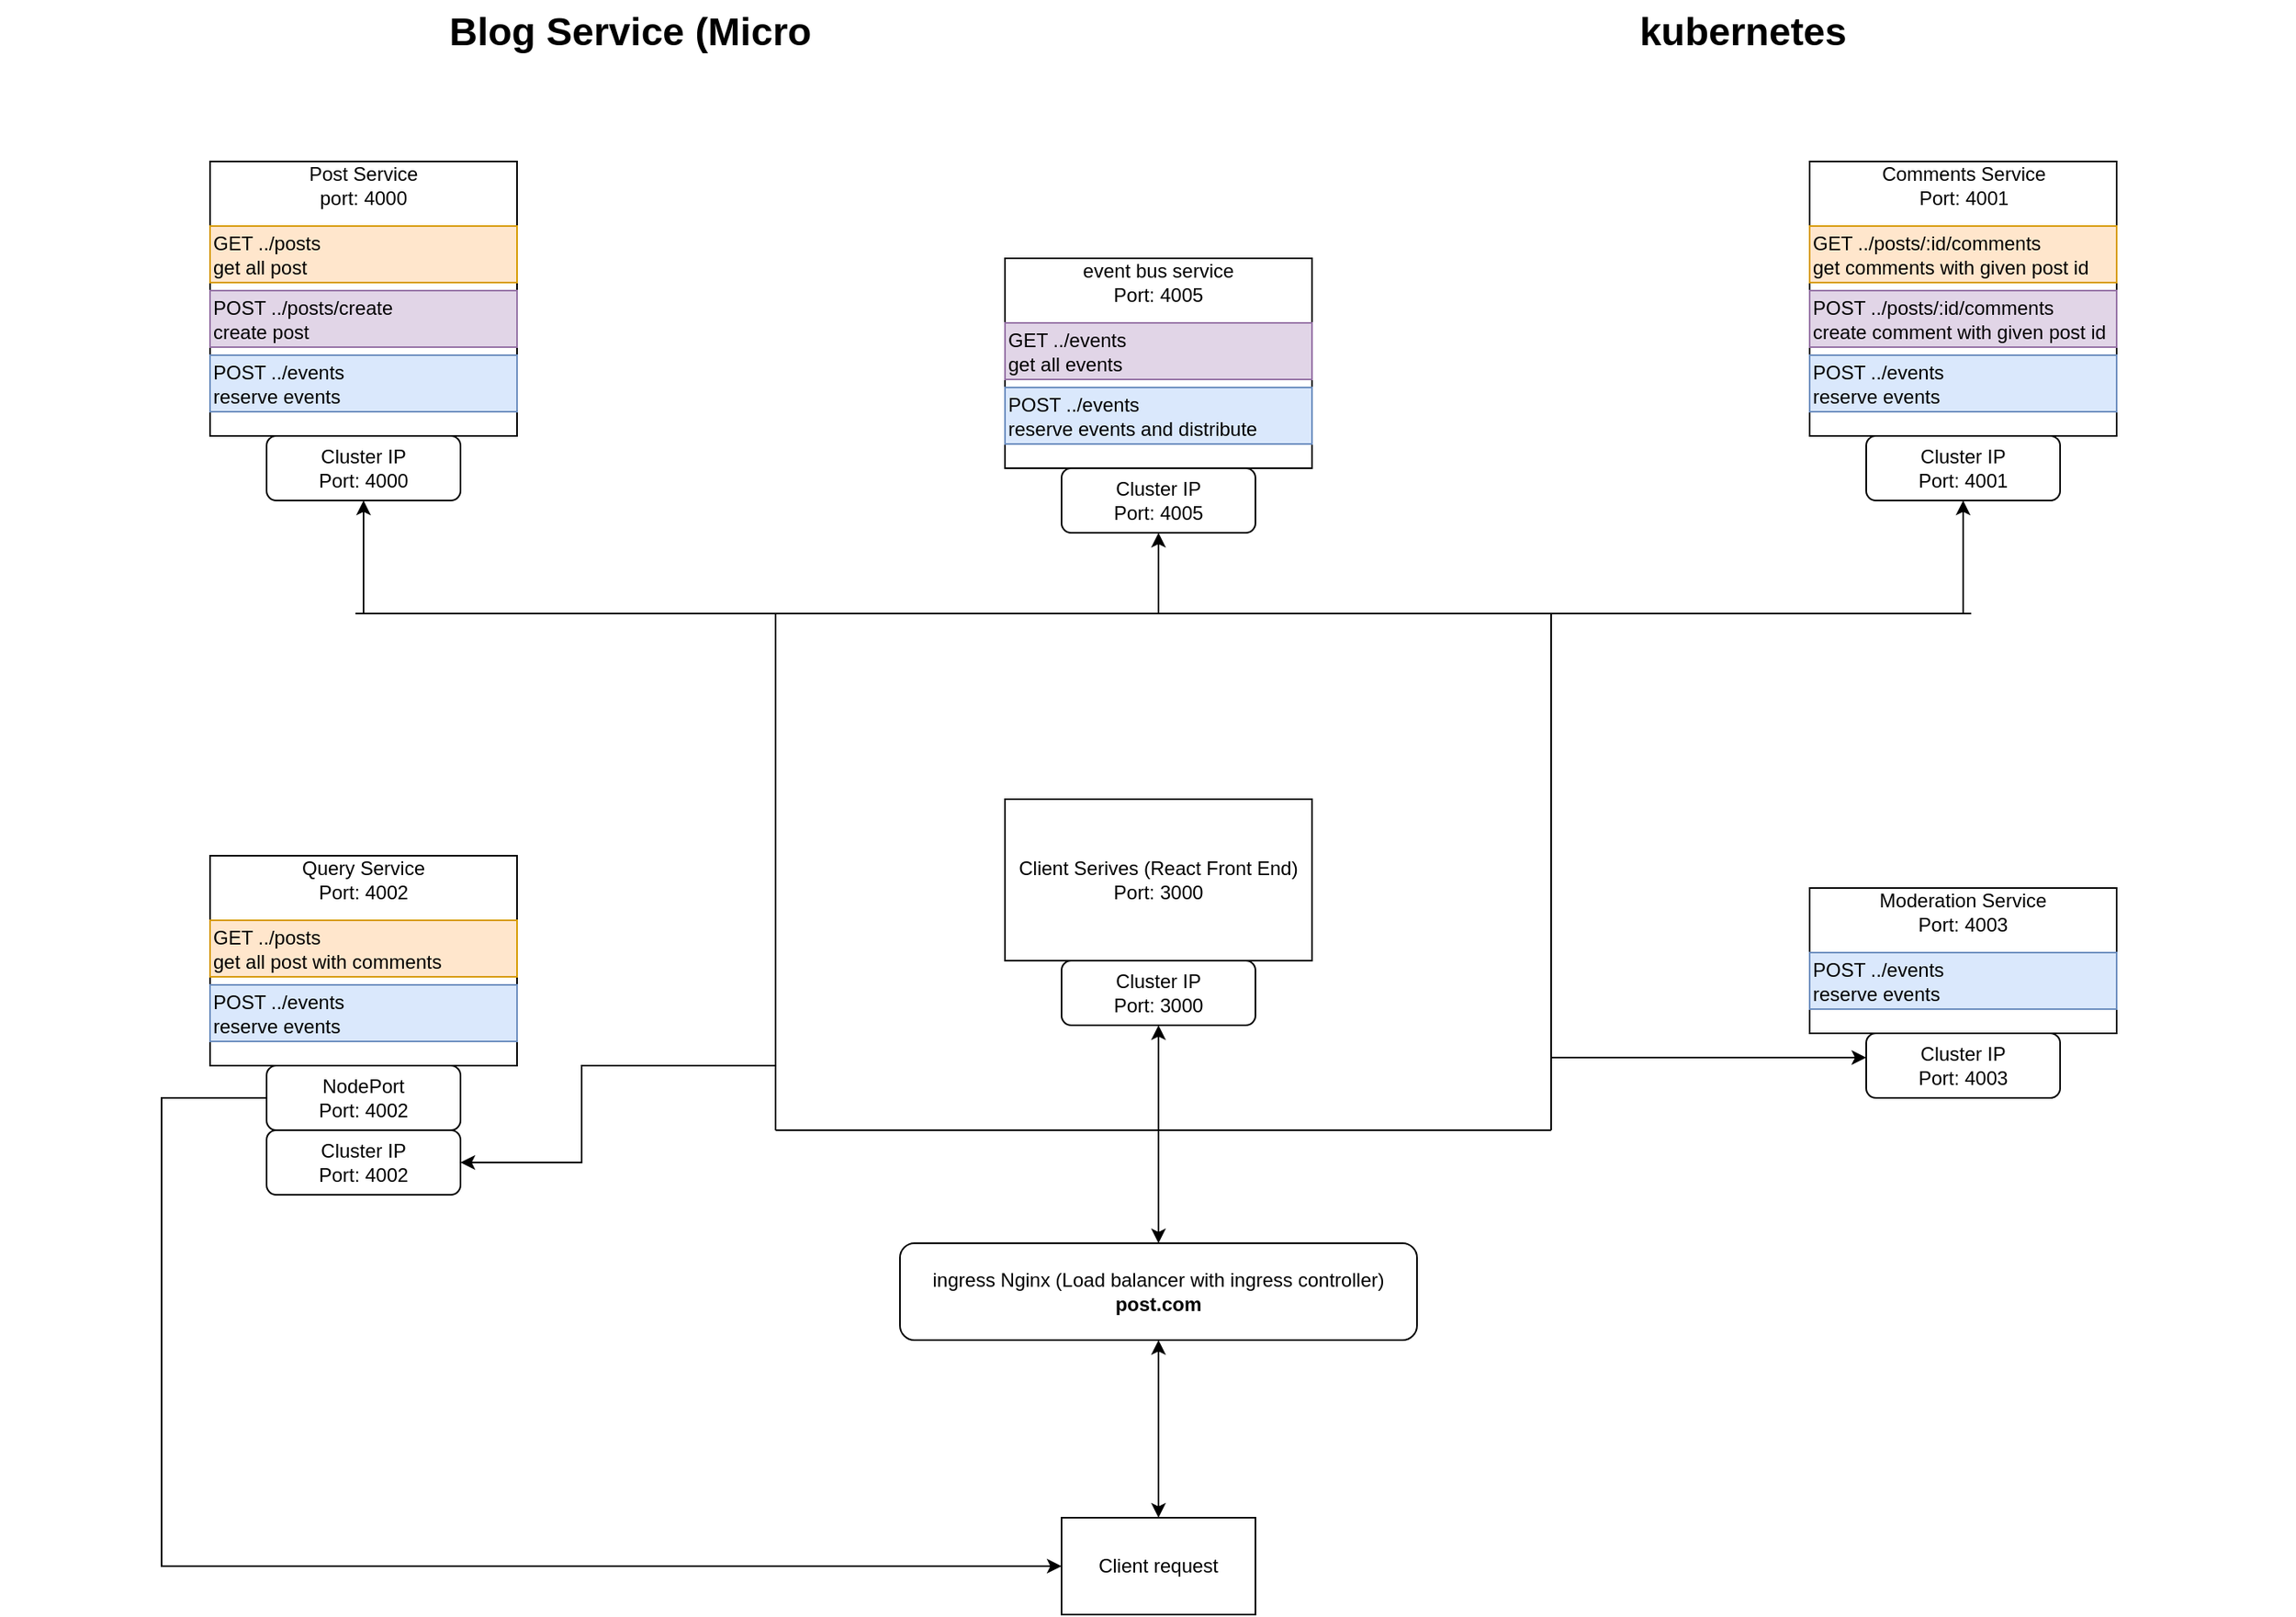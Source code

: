 <mxfile version="20.3.0" type="device"><diagram name="Page-1" id="197159a0-c6a4-9194-75a8-e4174976684c"><mxGraphModel dx="496" dy="311" grid="1" gridSize="10" guides="1" tooltips="1" connect="1" arrows="1" fold="1" page="1" pageScale="1.5" pageWidth="1169" pageHeight="826" background="none" math="0" shadow="0"><root><mxCell id="0" style=";html=1;"/><mxCell id="1" style=";html=1;" parent="0"/><mxCell id="1257a543d1cacc4b-52" value="Blog Service (Micro Services Architecture handle by docker and kubernetes" style="text;strokeColor=none;fillColor=none;html=1;fontSize=24;fontStyle=1;verticalAlign=middle;align=center;" parent="1" vertex="1"><mxGeometry x="160" y="60" width="1420" height="40" as="geometry"/></mxCell><mxCell id="k7NgCjO5j40j_ZODfE2u-2" value="" style="rounded=0;whiteSpace=wrap;html=1;" vertex="1" parent="1"><mxGeometry x="290" y="160" width="190" height="170" as="geometry"/></mxCell><mxCell id="k7NgCjO5j40j_ZODfE2u-3" value="Post Service&lt;br&gt;port: 4000" style="text;html=1;strokeColor=none;fillColor=none;align=center;verticalAlign=middle;whiteSpace=wrap;rounded=0;" vertex="1" parent="1"><mxGeometry x="350" y="160" width="70" height="30" as="geometry"/></mxCell><mxCell id="k7NgCjO5j40j_ZODfE2u-4" value="GET ../posts&lt;br&gt;get all post" style="rounded=0;whiteSpace=wrap;html=1;align=left;fillColor=#ffe6cc;strokeColor=#d79b00;" vertex="1" parent="1"><mxGeometry x="290" y="200" width="190" height="35" as="geometry"/></mxCell><mxCell id="k7NgCjO5j40j_ZODfE2u-5" value="POST ../posts/create&lt;br&gt;create post" style="rounded=0;whiteSpace=wrap;html=1;align=left;fillColor=#e1d5e7;strokeColor=#9673a6;" vertex="1" parent="1"><mxGeometry x="290" y="240" width="190" height="35" as="geometry"/></mxCell><mxCell id="k7NgCjO5j40j_ZODfE2u-6" value="POST ../events&lt;br&gt;reserve events" style="rounded=0;whiteSpace=wrap;html=1;align=left;fillColor=#dae8fc;strokeColor=#6c8ebf;" vertex="1" parent="1"><mxGeometry x="290" y="280" width="190" height="35" as="geometry"/></mxCell><mxCell id="k7NgCjO5j40j_ZODfE2u-7" value="" style="rounded=0;whiteSpace=wrap;html=1;" vertex="1" parent="1"><mxGeometry x="1280" y="160" width="190" height="170" as="geometry"/></mxCell><mxCell id="k7NgCjO5j40j_ZODfE2u-8" value="Comments Service&lt;br&gt;Port: 4001" style="text;html=1;strokeColor=none;fillColor=none;align=center;verticalAlign=middle;whiteSpace=wrap;rounded=0;" vertex="1" parent="1"><mxGeometry x="1322.5" y="160" width="105" height="30" as="geometry"/></mxCell><mxCell id="k7NgCjO5j40j_ZODfE2u-9" value="GET ../posts/:id/comments&lt;br&gt;get comments with given post id" style="rounded=0;whiteSpace=wrap;html=1;align=left;fillColor=#ffe6cc;strokeColor=#d79b00;" vertex="1" parent="1"><mxGeometry x="1280" y="200" width="190" height="35" as="geometry"/></mxCell><mxCell id="k7NgCjO5j40j_ZODfE2u-11" value="POST ../events&lt;br&gt;reserve events" style="rounded=0;whiteSpace=wrap;html=1;align=left;fillColor=#dae8fc;strokeColor=#6c8ebf;" vertex="1" parent="1"><mxGeometry x="1280" y="280" width="190" height="35" as="geometry"/></mxCell><mxCell id="k7NgCjO5j40j_ZODfE2u-12" value="POST ../posts/:id/comments&lt;br&gt;create comment with given post id" style="rounded=0;whiteSpace=wrap;html=1;align=left;fillColor=#e1d5e7;strokeColor=#9673a6;" vertex="1" parent="1"><mxGeometry x="1280" y="240" width="190" height="35" as="geometry"/></mxCell><mxCell id="k7NgCjO5j40j_ZODfE2u-13" value="" style="rounded=0;whiteSpace=wrap;html=1;" vertex="1" parent="1"><mxGeometry x="290" y="590" width="190" height="130" as="geometry"/></mxCell><mxCell id="k7NgCjO5j40j_ZODfE2u-14" value="Query Service&lt;br&gt;Port: 4002" style="text;html=1;strokeColor=none;fillColor=none;align=center;verticalAlign=middle;whiteSpace=wrap;rounded=0;" vertex="1" parent="1"><mxGeometry x="345" y="590" width="80" height="30" as="geometry"/></mxCell><mxCell id="k7NgCjO5j40j_ZODfE2u-15" value="GET ../posts&lt;br&gt;get all post with comments" style="rounded=0;whiteSpace=wrap;html=1;align=left;fillColor=#ffe6cc;strokeColor=#d79b00;" vertex="1" parent="1"><mxGeometry x="290" y="630" width="190" height="35" as="geometry"/></mxCell><mxCell id="k7NgCjO5j40j_ZODfE2u-16" value="POST ../events&lt;br&gt;reserve events" style="rounded=0;whiteSpace=wrap;html=1;align=left;fillColor=#dae8fc;strokeColor=#6c8ebf;" vertex="1" parent="1"><mxGeometry x="290" y="670" width="190" height="35" as="geometry"/></mxCell><mxCell id="k7NgCjO5j40j_ZODfE2u-18" value="" style="rounded=0;whiteSpace=wrap;html=1;" vertex="1" parent="1"><mxGeometry x="1280" y="610" width="190" height="90" as="geometry"/></mxCell><mxCell id="k7NgCjO5j40j_ZODfE2u-19" value="Moderation Service&lt;br&gt;Port: 4003" style="text;html=1;strokeColor=none;fillColor=none;align=center;verticalAlign=middle;whiteSpace=wrap;rounded=0;" vertex="1" parent="1"><mxGeometry x="1320" y="610" width="110" height="30" as="geometry"/></mxCell><mxCell id="k7NgCjO5j40j_ZODfE2u-22" value="POST ../events&lt;br&gt;reserve events" style="rounded=0;whiteSpace=wrap;html=1;align=left;fillColor=#dae8fc;strokeColor=#6c8ebf;" vertex="1" parent="1"><mxGeometry x="1280" y="650" width="190" height="35" as="geometry"/></mxCell><mxCell id="k7NgCjO5j40j_ZODfE2u-26" value="" style="rounded=0;whiteSpace=wrap;html=1;" vertex="1" parent="1"><mxGeometry x="782" y="220" width="190" height="130" as="geometry"/></mxCell><mxCell id="k7NgCjO5j40j_ZODfE2u-27" value="event bus service&lt;br&gt;Port: 4005" style="text;html=1;strokeColor=none;fillColor=none;align=center;verticalAlign=middle;whiteSpace=wrap;rounded=0;" vertex="1" parent="1"><mxGeometry x="822" y="220" width="110" height="30" as="geometry"/></mxCell><mxCell id="k7NgCjO5j40j_ZODfE2u-28" value="GET ../events&lt;br&gt;get all events" style="rounded=0;whiteSpace=wrap;html=1;align=left;fillColor=#e1d5e7;strokeColor=#9673a6;" vertex="1" parent="1"><mxGeometry x="782" y="260" width="190" height="35" as="geometry"/></mxCell><mxCell id="k7NgCjO5j40j_ZODfE2u-29" value="POST ../events&lt;br&gt;reserve events and distribute" style="rounded=0;whiteSpace=wrap;html=1;align=left;fillColor=#dae8fc;strokeColor=#6c8ebf;" vertex="1" parent="1"><mxGeometry x="782" y="300" width="190" height="35" as="geometry"/></mxCell><mxCell id="k7NgCjO5j40j_ZODfE2u-30" style="edgeStyle=orthogonalEdgeStyle;rounded=0;orthogonalLoop=1;jettySize=auto;html=1;exitX=0.5;exitY=1;exitDx=0;exitDy=0;" edge="1" parent="1" source="k7NgCjO5j40j_ZODfE2u-28" target="k7NgCjO5j40j_ZODfE2u-28"><mxGeometry relative="1" as="geometry"/></mxCell><mxCell id="k7NgCjO5j40j_ZODfE2u-31" value="" style="rounded=0;whiteSpace=wrap;html=1;" vertex="1" parent="1"><mxGeometry x="782" y="555" width="190" height="100" as="geometry"/></mxCell><mxCell id="k7NgCjO5j40j_ZODfE2u-32" value="Client Serives (React Front End)&lt;br&gt;Port: 3000" style="text;html=1;strokeColor=none;fillColor=none;align=center;verticalAlign=middle;whiteSpace=wrap;rounded=0;" vertex="1" parent="1"><mxGeometry x="787" y="590" width="180" height="30" as="geometry"/></mxCell><mxCell id="k7NgCjO5j40j_ZODfE2u-35" style="edgeStyle=orthogonalEdgeStyle;rounded=0;orthogonalLoop=1;jettySize=auto;html=1;exitX=0.5;exitY=1;exitDx=0;exitDy=0;" edge="1" parent="1"><mxGeometry relative="1" as="geometry"><mxPoint x="877" y="605" as="sourcePoint"/><mxPoint x="877" y="605" as="targetPoint"/></mxGeometry></mxCell><mxCell id="k7NgCjO5j40j_ZODfE2u-36" value="NodePort&lt;br&gt;Port: 4002" style="rounded=1;whiteSpace=wrap;html=1;" vertex="1" parent="1"><mxGeometry x="325" y="720" width="120" height="40" as="geometry"/></mxCell><mxCell id="k7NgCjO5j40j_ZODfE2u-39" value="Cluster IP&lt;br&gt;Port: 4000" style="rounded=1;whiteSpace=wrap;html=1;" vertex="1" parent="1"><mxGeometry x="325" y="330" width="120" height="40" as="geometry"/></mxCell><mxCell id="k7NgCjO5j40j_ZODfE2u-44" value="ingress Nginx (Load balancer with ingress controller)&lt;br&gt;&lt;b&gt;post.com&lt;/b&gt;" style="rounded=1;whiteSpace=wrap;html=1;" vertex="1" parent="1"><mxGeometry x="717" y="830" width="320" height="60" as="geometry"/></mxCell><mxCell id="k7NgCjO5j40j_ZODfE2u-45" value="Client request" style="rounded=0;whiteSpace=wrap;html=1;" vertex="1" parent="1"><mxGeometry x="817" y="1000" width="120" height="60" as="geometry"/></mxCell><mxCell id="k7NgCjO5j40j_ZODfE2u-46" value="" style="endArrow=classic;startArrow=classic;html=1;rounded=0;exitX=0.5;exitY=0;exitDx=0;exitDy=0;entryX=0.5;entryY=1;entryDx=0;entryDy=0;" edge="1" parent="1" source="k7NgCjO5j40j_ZODfE2u-45" target="k7NgCjO5j40j_ZODfE2u-44"><mxGeometry width="50" height="50" relative="1" as="geometry"><mxPoint x="1020" y="810" as="sourcePoint"/><mxPoint x="870" y="900" as="targetPoint"/></mxGeometry></mxCell><mxCell id="k7NgCjO5j40j_ZODfE2u-49" value="" style="endArrow=classic;html=1;rounded=0;exitX=0;exitY=0.5;exitDx=0;exitDy=0;entryX=0;entryY=0.5;entryDx=0;entryDy=0;" edge="1" parent="1" source="k7NgCjO5j40j_ZODfE2u-36" target="k7NgCjO5j40j_ZODfE2u-45"><mxGeometry width="50" height="50" relative="1" as="geometry"><mxPoint x="660" y="660" as="sourcePoint"/><mxPoint x="800" y="1030" as="targetPoint"/><Array as="points"><mxPoint x="260" y="740"/><mxPoint x="260" y="1030"/></Array></mxGeometry></mxCell><mxCell id="k7NgCjO5j40j_ZODfE2u-50" value="" style="endArrow=none;html=1;rounded=0;" edge="1" parent="1"><mxGeometry width="50" height="50" relative="1" as="geometry"><mxPoint x="640" y="760" as="sourcePoint"/><mxPoint x="640" y="440" as="targetPoint"/></mxGeometry></mxCell><mxCell id="k7NgCjO5j40j_ZODfE2u-51" value="" style="endArrow=none;html=1;rounded=0;" edge="1" parent="1"><mxGeometry width="50" height="50" relative="1" as="geometry"><mxPoint x="1120" y="760" as="sourcePoint"/><mxPoint x="1120" y="440" as="targetPoint"/></mxGeometry></mxCell><mxCell id="k7NgCjO5j40j_ZODfE2u-52" value="" style="endArrow=none;html=1;rounded=0;" edge="1" parent="1"><mxGeometry width="50" height="50" relative="1" as="geometry"><mxPoint x="640" y="760" as="sourcePoint"/><mxPoint x="1120" y="760" as="targetPoint"/></mxGeometry></mxCell><mxCell id="k7NgCjO5j40j_ZODfE2u-53" value="" style="endArrow=classic;startArrow=classic;html=1;rounded=0;exitX=0.5;exitY=0;exitDx=0;exitDy=0;entryX=0.5;entryY=1;entryDx=0;entryDy=0;" edge="1" parent="1" source="k7NgCjO5j40j_ZODfE2u-44" target="k7NgCjO5j40j_ZODfE2u-64"><mxGeometry width="50" height="50" relative="1" as="geometry"><mxPoint x="860" y="770" as="sourcePoint"/><mxPoint x="877" y="710" as="targetPoint"/></mxGeometry></mxCell><mxCell id="k7NgCjO5j40j_ZODfE2u-54" value="" style="endArrow=classic;html=1;rounded=0;entryX=0;entryY=0.5;entryDx=0;entryDy=0;" edge="1" parent="1"><mxGeometry width="50" height="50" relative="1" as="geometry"><mxPoint x="1120" y="715" as="sourcePoint"/><mxPoint x="1315" y="715.0" as="targetPoint"/></mxGeometry></mxCell><mxCell id="k7NgCjO5j40j_ZODfE2u-55" value="" style="endArrow=classic;html=1;rounded=0;entryX=1;entryY=0.5;entryDx=0;entryDy=0;" edge="1" parent="1" target="k7NgCjO5j40j_ZODfE2u-66"><mxGeometry width="50" height="50" relative="1" as="geometry"><mxPoint x="640" y="720" as="sourcePoint"/><mxPoint x="445" y="765" as="targetPoint"/><Array as="points"><mxPoint x="520" y="720"/><mxPoint x="520" y="780"/></Array></mxGeometry></mxCell><mxCell id="k7NgCjO5j40j_ZODfE2u-57" value="" style="endArrow=classic;html=1;rounded=0;entryX=0.5;entryY=1;entryDx=0;entryDy=0;" edge="1" parent="1" target="k7NgCjO5j40j_ZODfE2u-39"><mxGeometry width="50" height="50" relative="1" as="geometry"><mxPoint x="385" y="440" as="sourcePoint"/><mxPoint x="385" y="380" as="targetPoint"/></mxGeometry></mxCell><mxCell id="k7NgCjO5j40j_ZODfE2u-58" value="" style="endArrow=none;html=1;rounded=0;" edge="1" parent="1"><mxGeometry width="50" height="50" relative="1" as="geometry"><mxPoint x="380" y="440" as="sourcePoint"/><mxPoint x="1380" y="440" as="targetPoint"/></mxGeometry></mxCell><mxCell id="k7NgCjO5j40j_ZODfE2u-59" value="" style="endArrow=classic;html=1;rounded=0;entryX=0.5;entryY=1;entryDx=0;entryDy=0;" edge="1" parent="1" target="k7NgCjO5j40j_ZODfE2u-63"><mxGeometry width="50" height="50" relative="1" as="geometry"><mxPoint x="1375" y="440" as="sourcePoint"/><mxPoint x="1375" y="380" as="targetPoint"/></mxGeometry></mxCell><mxCell id="k7NgCjO5j40j_ZODfE2u-60" value="" style="endArrow=classic;html=1;rounded=0;entryX=0.5;entryY=1;entryDx=0;entryDy=0;" edge="1" parent="1" target="k7NgCjO5j40j_ZODfE2u-61"><mxGeometry width="50" height="50" relative="1" as="geometry"><mxPoint x="877" y="440" as="sourcePoint"/><mxPoint x="830" y="420" as="targetPoint"/></mxGeometry></mxCell><mxCell id="k7NgCjO5j40j_ZODfE2u-61" value="Cluster IP&lt;br&gt;Port: 4005" style="rounded=1;whiteSpace=wrap;html=1;" vertex="1" parent="1"><mxGeometry x="817" y="350" width="120" height="40" as="geometry"/></mxCell><mxCell id="k7NgCjO5j40j_ZODfE2u-63" value="Cluster IP&lt;br&gt;Port: 4001" style="rounded=1;whiteSpace=wrap;html=1;" vertex="1" parent="1"><mxGeometry x="1315" y="330" width="120" height="40" as="geometry"/></mxCell><mxCell id="k7NgCjO5j40j_ZODfE2u-64" value="Cluster IP&lt;br&gt;Port: 3000" style="rounded=1;whiteSpace=wrap;html=1;" vertex="1" parent="1"><mxGeometry x="817" y="655" width="120" height="40" as="geometry"/></mxCell><mxCell id="k7NgCjO5j40j_ZODfE2u-65" value="Cluster IP&lt;br&gt;Port: 4003" style="rounded=1;whiteSpace=wrap;html=1;" vertex="1" parent="1"><mxGeometry x="1315" y="700" width="120" height="40" as="geometry"/></mxCell><mxCell id="k7NgCjO5j40j_ZODfE2u-66" value="Cluster IP&lt;br&gt;Port: 4002" style="rounded=1;whiteSpace=wrap;html=1;" vertex="1" parent="1"><mxGeometry x="325" y="760" width="120" height="40" as="geometry"/></mxCell></root></mxGraphModel></diagram></mxfile>